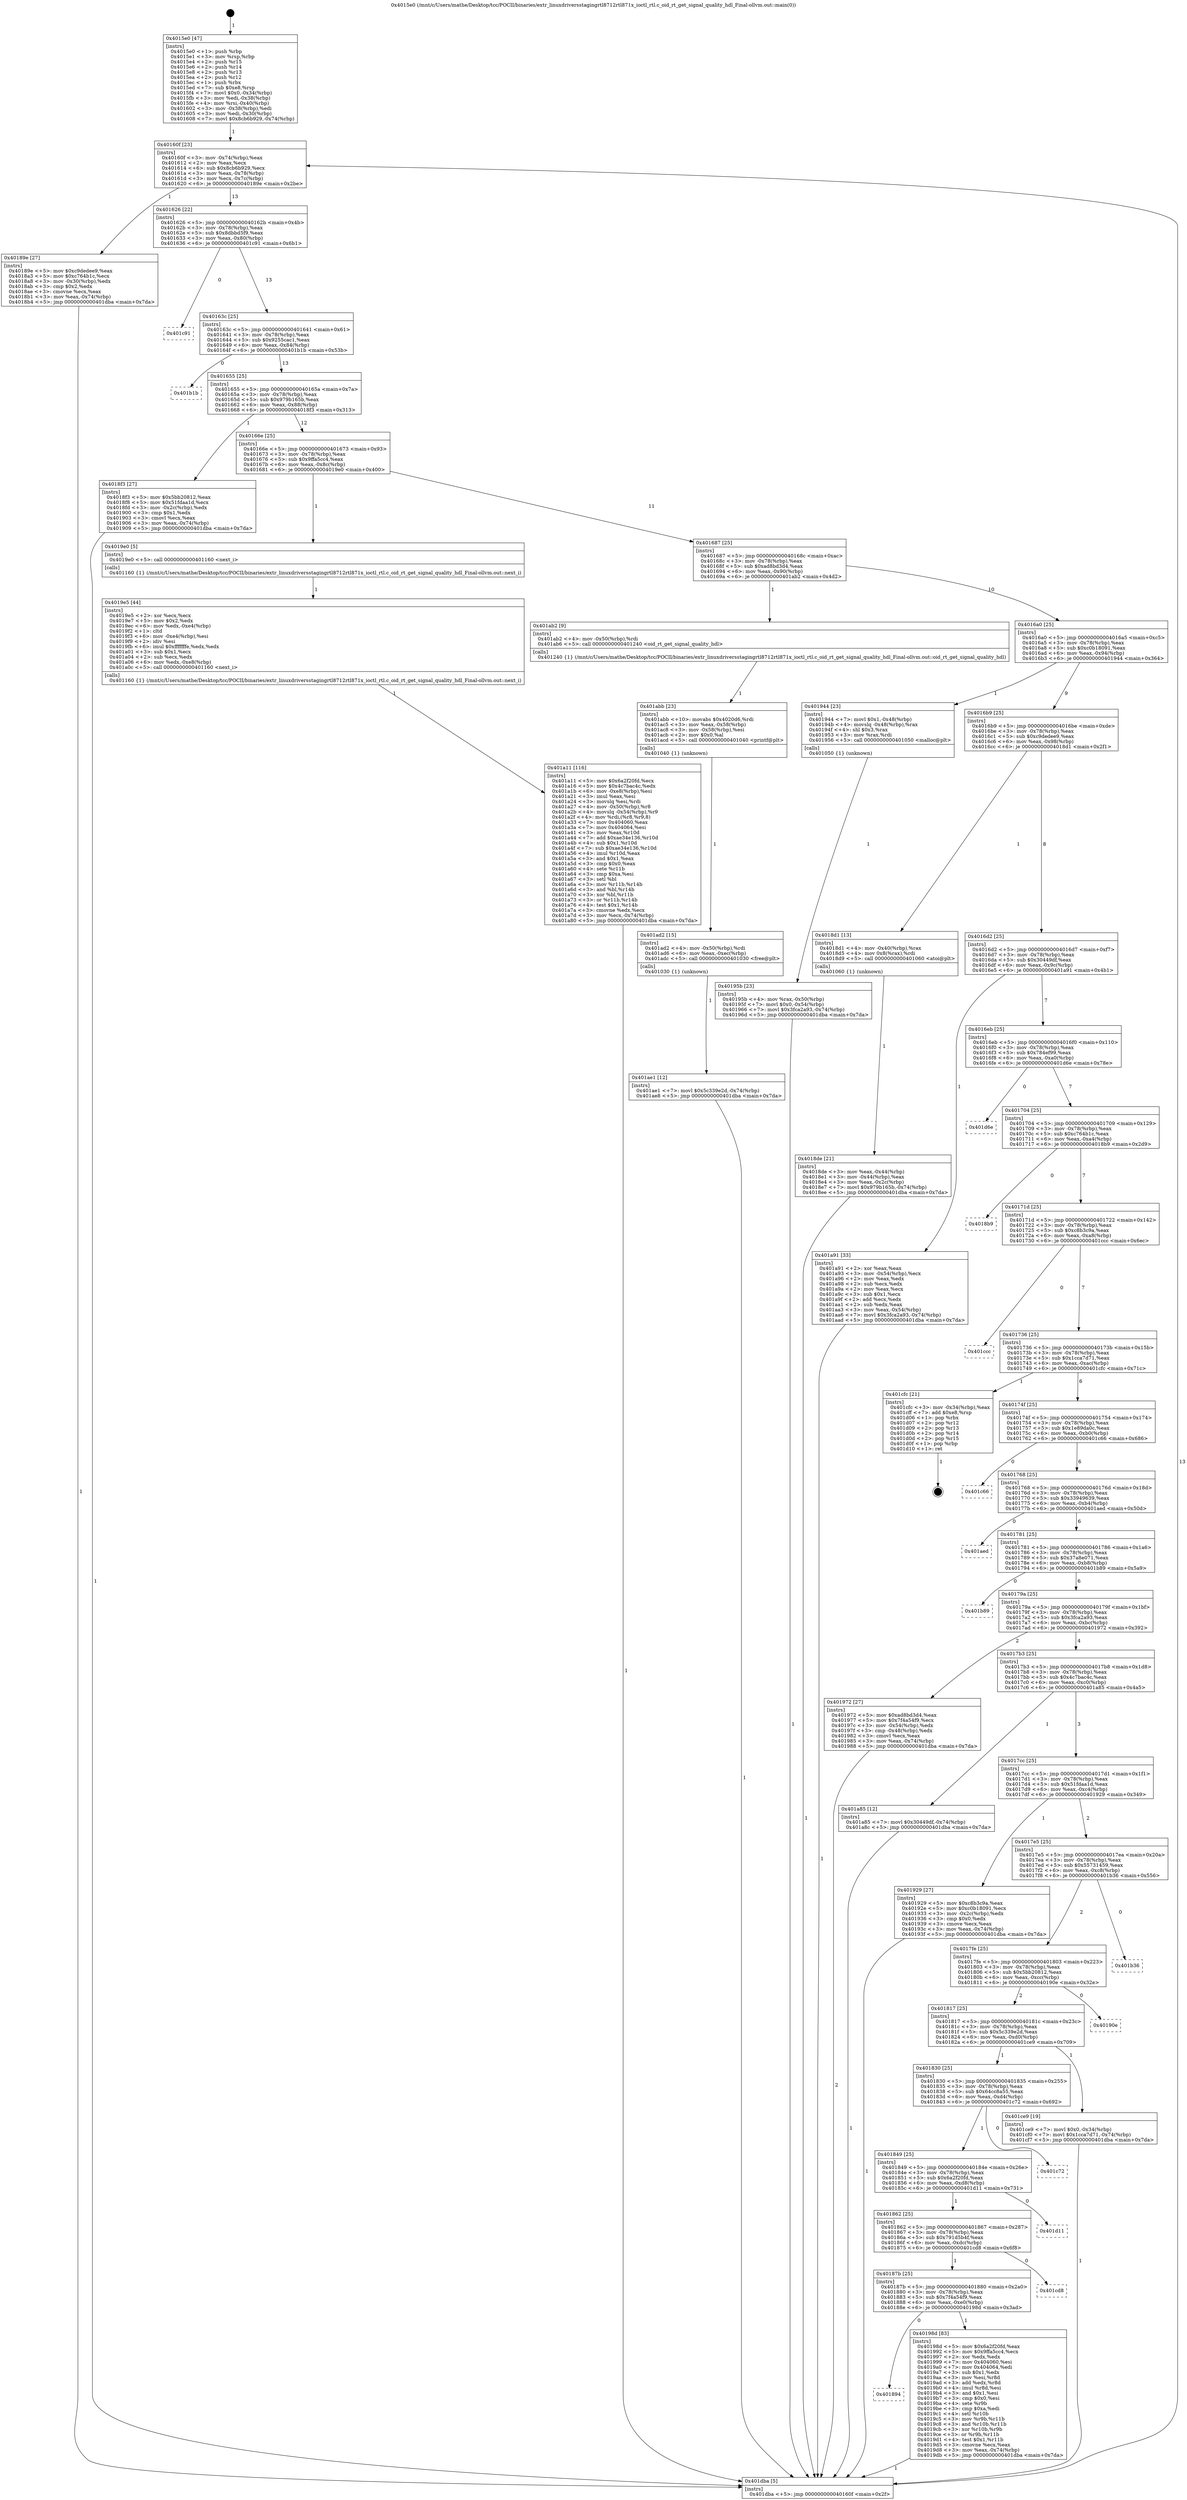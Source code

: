 digraph "0x4015e0" {
  label = "0x4015e0 (/mnt/c/Users/mathe/Desktop/tcc/POCII/binaries/extr_linuxdriversstagingrtl8712rtl871x_ioctl_rtl.c_oid_rt_get_signal_quality_hdl_Final-ollvm.out::main(0))"
  labelloc = "t"
  node[shape=record]

  Entry [label="",width=0.3,height=0.3,shape=circle,fillcolor=black,style=filled]
  "0x40160f" [label="{
     0x40160f [23]\l
     | [instrs]\l
     &nbsp;&nbsp;0x40160f \<+3\>: mov -0x74(%rbp),%eax\l
     &nbsp;&nbsp;0x401612 \<+2\>: mov %eax,%ecx\l
     &nbsp;&nbsp;0x401614 \<+6\>: sub $0x8cb6b929,%ecx\l
     &nbsp;&nbsp;0x40161a \<+3\>: mov %eax,-0x78(%rbp)\l
     &nbsp;&nbsp;0x40161d \<+3\>: mov %ecx,-0x7c(%rbp)\l
     &nbsp;&nbsp;0x401620 \<+6\>: je 000000000040189e \<main+0x2be\>\l
  }"]
  "0x40189e" [label="{
     0x40189e [27]\l
     | [instrs]\l
     &nbsp;&nbsp;0x40189e \<+5\>: mov $0xc9dedee9,%eax\l
     &nbsp;&nbsp;0x4018a3 \<+5\>: mov $0xc764b1c,%ecx\l
     &nbsp;&nbsp;0x4018a8 \<+3\>: mov -0x30(%rbp),%edx\l
     &nbsp;&nbsp;0x4018ab \<+3\>: cmp $0x2,%edx\l
     &nbsp;&nbsp;0x4018ae \<+3\>: cmovne %ecx,%eax\l
     &nbsp;&nbsp;0x4018b1 \<+3\>: mov %eax,-0x74(%rbp)\l
     &nbsp;&nbsp;0x4018b4 \<+5\>: jmp 0000000000401dba \<main+0x7da\>\l
  }"]
  "0x401626" [label="{
     0x401626 [22]\l
     | [instrs]\l
     &nbsp;&nbsp;0x401626 \<+5\>: jmp 000000000040162b \<main+0x4b\>\l
     &nbsp;&nbsp;0x40162b \<+3\>: mov -0x78(%rbp),%eax\l
     &nbsp;&nbsp;0x40162e \<+5\>: sub $0x8dbbd5f9,%eax\l
     &nbsp;&nbsp;0x401633 \<+3\>: mov %eax,-0x80(%rbp)\l
     &nbsp;&nbsp;0x401636 \<+6\>: je 0000000000401c91 \<main+0x6b1\>\l
  }"]
  "0x401dba" [label="{
     0x401dba [5]\l
     | [instrs]\l
     &nbsp;&nbsp;0x401dba \<+5\>: jmp 000000000040160f \<main+0x2f\>\l
  }"]
  "0x4015e0" [label="{
     0x4015e0 [47]\l
     | [instrs]\l
     &nbsp;&nbsp;0x4015e0 \<+1\>: push %rbp\l
     &nbsp;&nbsp;0x4015e1 \<+3\>: mov %rsp,%rbp\l
     &nbsp;&nbsp;0x4015e4 \<+2\>: push %r15\l
     &nbsp;&nbsp;0x4015e6 \<+2\>: push %r14\l
     &nbsp;&nbsp;0x4015e8 \<+2\>: push %r13\l
     &nbsp;&nbsp;0x4015ea \<+2\>: push %r12\l
     &nbsp;&nbsp;0x4015ec \<+1\>: push %rbx\l
     &nbsp;&nbsp;0x4015ed \<+7\>: sub $0xe8,%rsp\l
     &nbsp;&nbsp;0x4015f4 \<+7\>: movl $0x0,-0x34(%rbp)\l
     &nbsp;&nbsp;0x4015fb \<+3\>: mov %edi,-0x38(%rbp)\l
     &nbsp;&nbsp;0x4015fe \<+4\>: mov %rsi,-0x40(%rbp)\l
     &nbsp;&nbsp;0x401602 \<+3\>: mov -0x38(%rbp),%edi\l
     &nbsp;&nbsp;0x401605 \<+3\>: mov %edi,-0x30(%rbp)\l
     &nbsp;&nbsp;0x401608 \<+7\>: movl $0x8cb6b929,-0x74(%rbp)\l
  }"]
  Exit [label="",width=0.3,height=0.3,shape=circle,fillcolor=black,style=filled,peripheries=2]
  "0x401c91" [label="{
     0x401c91\l
  }", style=dashed]
  "0x40163c" [label="{
     0x40163c [25]\l
     | [instrs]\l
     &nbsp;&nbsp;0x40163c \<+5\>: jmp 0000000000401641 \<main+0x61\>\l
     &nbsp;&nbsp;0x401641 \<+3\>: mov -0x78(%rbp),%eax\l
     &nbsp;&nbsp;0x401644 \<+5\>: sub $0x9255cac1,%eax\l
     &nbsp;&nbsp;0x401649 \<+6\>: mov %eax,-0x84(%rbp)\l
     &nbsp;&nbsp;0x40164f \<+6\>: je 0000000000401b1b \<main+0x53b\>\l
  }"]
  "0x401ae1" [label="{
     0x401ae1 [12]\l
     | [instrs]\l
     &nbsp;&nbsp;0x401ae1 \<+7\>: movl $0x5c339e2d,-0x74(%rbp)\l
     &nbsp;&nbsp;0x401ae8 \<+5\>: jmp 0000000000401dba \<main+0x7da\>\l
  }"]
  "0x401b1b" [label="{
     0x401b1b\l
  }", style=dashed]
  "0x401655" [label="{
     0x401655 [25]\l
     | [instrs]\l
     &nbsp;&nbsp;0x401655 \<+5\>: jmp 000000000040165a \<main+0x7a\>\l
     &nbsp;&nbsp;0x40165a \<+3\>: mov -0x78(%rbp),%eax\l
     &nbsp;&nbsp;0x40165d \<+5\>: sub $0x979b165b,%eax\l
     &nbsp;&nbsp;0x401662 \<+6\>: mov %eax,-0x88(%rbp)\l
     &nbsp;&nbsp;0x401668 \<+6\>: je 00000000004018f3 \<main+0x313\>\l
  }"]
  "0x401ad2" [label="{
     0x401ad2 [15]\l
     | [instrs]\l
     &nbsp;&nbsp;0x401ad2 \<+4\>: mov -0x50(%rbp),%rdi\l
     &nbsp;&nbsp;0x401ad6 \<+6\>: mov %eax,-0xec(%rbp)\l
     &nbsp;&nbsp;0x401adc \<+5\>: call 0000000000401030 \<free@plt\>\l
     | [calls]\l
     &nbsp;&nbsp;0x401030 \{1\} (unknown)\l
  }"]
  "0x4018f3" [label="{
     0x4018f3 [27]\l
     | [instrs]\l
     &nbsp;&nbsp;0x4018f3 \<+5\>: mov $0x5bb20812,%eax\l
     &nbsp;&nbsp;0x4018f8 \<+5\>: mov $0x51fdaa1d,%ecx\l
     &nbsp;&nbsp;0x4018fd \<+3\>: mov -0x2c(%rbp),%edx\l
     &nbsp;&nbsp;0x401900 \<+3\>: cmp $0x1,%edx\l
     &nbsp;&nbsp;0x401903 \<+3\>: cmovl %ecx,%eax\l
     &nbsp;&nbsp;0x401906 \<+3\>: mov %eax,-0x74(%rbp)\l
     &nbsp;&nbsp;0x401909 \<+5\>: jmp 0000000000401dba \<main+0x7da\>\l
  }"]
  "0x40166e" [label="{
     0x40166e [25]\l
     | [instrs]\l
     &nbsp;&nbsp;0x40166e \<+5\>: jmp 0000000000401673 \<main+0x93\>\l
     &nbsp;&nbsp;0x401673 \<+3\>: mov -0x78(%rbp),%eax\l
     &nbsp;&nbsp;0x401676 \<+5\>: sub $0x9ffa5cc4,%eax\l
     &nbsp;&nbsp;0x40167b \<+6\>: mov %eax,-0x8c(%rbp)\l
     &nbsp;&nbsp;0x401681 \<+6\>: je 00000000004019e0 \<main+0x400\>\l
  }"]
  "0x401abb" [label="{
     0x401abb [23]\l
     | [instrs]\l
     &nbsp;&nbsp;0x401abb \<+10\>: movabs $0x4020d6,%rdi\l
     &nbsp;&nbsp;0x401ac5 \<+3\>: mov %eax,-0x58(%rbp)\l
     &nbsp;&nbsp;0x401ac8 \<+3\>: mov -0x58(%rbp),%esi\l
     &nbsp;&nbsp;0x401acb \<+2\>: mov $0x0,%al\l
     &nbsp;&nbsp;0x401acd \<+5\>: call 0000000000401040 \<printf@plt\>\l
     | [calls]\l
     &nbsp;&nbsp;0x401040 \{1\} (unknown)\l
  }"]
  "0x4019e0" [label="{
     0x4019e0 [5]\l
     | [instrs]\l
     &nbsp;&nbsp;0x4019e0 \<+5\>: call 0000000000401160 \<next_i\>\l
     | [calls]\l
     &nbsp;&nbsp;0x401160 \{1\} (/mnt/c/Users/mathe/Desktop/tcc/POCII/binaries/extr_linuxdriversstagingrtl8712rtl871x_ioctl_rtl.c_oid_rt_get_signal_quality_hdl_Final-ollvm.out::next_i)\l
  }"]
  "0x401687" [label="{
     0x401687 [25]\l
     | [instrs]\l
     &nbsp;&nbsp;0x401687 \<+5\>: jmp 000000000040168c \<main+0xac\>\l
     &nbsp;&nbsp;0x40168c \<+3\>: mov -0x78(%rbp),%eax\l
     &nbsp;&nbsp;0x40168f \<+5\>: sub $0xad8bd3d4,%eax\l
     &nbsp;&nbsp;0x401694 \<+6\>: mov %eax,-0x90(%rbp)\l
     &nbsp;&nbsp;0x40169a \<+6\>: je 0000000000401ab2 \<main+0x4d2\>\l
  }"]
  "0x401a11" [label="{
     0x401a11 [116]\l
     | [instrs]\l
     &nbsp;&nbsp;0x401a11 \<+5\>: mov $0x6a2f20fd,%ecx\l
     &nbsp;&nbsp;0x401a16 \<+5\>: mov $0x4c7bac4c,%edx\l
     &nbsp;&nbsp;0x401a1b \<+6\>: mov -0xe8(%rbp),%esi\l
     &nbsp;&nbsp;0x401a21 \<+3\>: imul %eax,%esi\l
     &nbsp;&nbsp;0x401a24 \<+3\>: movslq %esi,%rdi\l
     &nbsp;&nbsp;0x401a27 \<+4\>: mov -0x50(%rbp),%r8\l
     &nbsp;&nbsp;0x401a2b \<+4\>: movslq -0x54(%rbp),%r9\l
     &nbsp;&nbsp;0x401a2f \<+4\>: mov %rdi,(%r8,%r9,8)\l
     &nbsp;&nbsp;0x401a33 \<+7\>: mov 0x404060,%eax\l
     &nbsp;&nbsp;0x401a3a \<+7\>: mov 0x404064,%esi\l
     &nbsp;&nbsp;0x401a41 \<+3\>: mov %eax,%r10d\l
     &nbsp;&nbsp;0x401a44 \<+7\>: add $0xae34e136,%r10d\l
     &nbsp;&nbsp;0x401a4b \<+4\>: sub $0x1,%r10d\l
     &nbsp;&nbsp;0x401a4f \<+7\>: sub $0xae34e136,%r10d\l
     &nbsp;&nbsp;0x401a56 \<+4\>: imul %r10d,%eax\l
     &nbsp;&nbsp;0x401a5a \<+3\>: and $0x1,%eax\l
     &nbsp;&nbsp;0x401a5d \<+3\>: cmp $0x0,%eax\l
     &nbsp;&nbsp;0x401a60 \<+4\>: sete %r11b\l
     &nbsp;&nbsp;0x401a64 \<+3\>: cmp $0xa,%esi\l
     &nbsp;&nbsp;0x401a67 \<+3\>: setl %bl\l
     &nbsp;&nbsp;0x401a6a \<+3\>: mov %r11b,%r14b\l
     &nbsp;&nbsp;0x401a6d \<+3\>: and %bl,%r14b\l
     &nbsp;&nbsp;0x401a70 \<+3\>: xor %bl,%r11b\l
     &nbsp;&nbsp;0x401a73 \<+3\>: or %r11b,%r14b\l
     &nbsp;&nbsp;0x401a76 \<+4\>: test $0x1,%r14b\l
     &nbsp;&nbsp;0x401a7a \<+3\>: cmovne %edx,%ecx\l
     &nbsp;&nbsp;0x401a7d \<+3\>: mov %ecx,-0x74(%rbp)\l
     &nbsp;&nbsp;0x401a80 \<+5\>: jmp 0000000000401dba \<main+0x7da\>\l
  }"]
  "0x401ab2" [label="{
     0x401ab2 [9]\l
     | [instrs]\l
     &nbsp;&nbsp;0x401ab2 \<+4\>: mov -0x50(%rbp),%rdi\l
     &nbsp;&nbsp;0x401ab6 \<+5\>: call 0000000000401240 \<oid_rt_get_signal_quality_hdl\>\l
     | [calls]\l
     &nbsp;&nbsp;0x401240 \{1\} (/mnt/c/Users/mathe/Desktop/tcc/POCII/binaries/extr_linuxdriversstagingrtl8712rtl871x_ioctl_rtl.c_oid_rt_get_signal_quality_hdl_Final-ollvm.out::oid_rt_get_signal_quality_hdl)\l
  }"]
  "0x4016a0" [label="{
     0x4016a0 [25]\l
     | [instrs]\l
     &nbsp;&nbsp;0x4016a0 \<+5\>: jmp 00000000004016a5 \<main+0xc5\>\l
     &nbsp;&nbsp;0x4016a5 \<+3\>: mov -0x78(%rbp),%eax\l
     &nbsp;&nbsp;0x4016a8 \<+5\>: sub $0xc0b18091,%eax\l
     &nbsp;&nbsp;0x4016ad \<+6\>: mov %eax,-0x94(%rbp)\l
     &nbsp;&nbsp;0x4016b3 \<+6\>: je 0000000000401944 \<main+0x364\>\l
  }"]
  "0x4019e5" [label="{
     0x4019e5 [44]\l
     | [instrs]\l
     &nbsp;&nbsp;0x4019e5 \<+2\>: xor %ecx,%ecx\l
     &nbsp;&nbsp;0x4019e7 \<+5\>: mov $0x2,%edx\l
     &nbsp;&nbsp;0x4019ec \<+6\>: mov %edx,-0xe4(%rbp)\l
     &nbsp;&nbsp;0x4019f2 \<+1\>: cltd\l
     &nbsp;&nbsp;0x4019f3 \<+6\>: mov -0xe4(%rbp),%esi\l
     &nbsp;&nbsp;0x4019f9 \<+2\>: idiv %esi\l
     &nbsp;&nbsp;0x4019fb \<+6\>: imul $0xfffffffe,%edx,%edx\l
     &nbsp;&nbsp;0x401a01 \<+3\>: sub $0x1,%ecx\l
     &nbsp;&nbsp;0x401a04 \<+2\>: sub %ecx,%edx\l
     &nbsp;&nbsp;0x401a06 \<+6\>: mov %edx,-0xe8(%rbp)\l
     &nbsp;&nbsp;0x401a0c \<+5\>: call 0000000000401160 \<next_i\>\l
     | [calls]\l
     &nbsp;&nbsp;0x401160 \{1\} (/mnt/c/Users/mathe/Desktop/tcc/POCII/binaries/extr_linuxdriversstagingrtl8712rtl871x_ioctl_rtl.c_oid_rt_get_signal_quality_hdl_Final-ollvm.out::next_i)\l
  }"]
  "0x401944" [label="{
     0x401944 [23]\l
     | [instrs]\l
     &nbsp;&nbsp;0x401944 \<+7\>: movl $0x1,-0x48(%rbp)\l
     &nbsp;&nbsp;0x40194b \<+4\>: movslq -0x48(%rbp),%rax\l
     &nbsp;&nbsp;0x40194f \<+4\>: shl $0x3,%rax\l
     &nbsp;&nbsp;0x401953 \<+3\>: mov %rax,%rdi\l
     &nbsp;&nbsp;0x401956 \<+5\>: call 0000000000401050 \<malloc@plt\>\l
     | [calls]\l
     &nbsp;&nbsp;0x401050 \{1\} (unknown)\l
  }"]
  "0x4016b9" [label="{
     0x4016b9 [25]\l
     | [instrs]\l
     &nbsp;&nbsp;0x4016b9 \<+5\>: jmp 00000000004016be \<main+0xde\>\l
     &nbsp;&nbsp;0x4016be \<+3\>: mov -0x78(%rbp),%eax\l
     &nbsp;&nbsp;0x4016c1 \<+5\>: sub $0xc9dedee9,%eax\l
     &nbsp;&nbsp;0x4016c6 \<+6\>: mov %eax,-0x98(%rbp)\l
     &nbsp;&nbsp;0x4016cc \<+6\>: je 00000000004018d1 \<main+0x2f1\>\l
  }"]
  "0x401894" [label="{
     0x401894\l
  }", style=dashed]
  "0x4018d1" [label="{
     0x4018d1 [13]\l
     | [instrs]\l
     &nbsp;&nbsp;0x4018d1 \<+4\>: mov -0x40(%rbp),%rax\l
     &nbsp;&nbsp;0x4018d5 \<+4\>: mov 0x8(%rax),%rdi\l
     &nbsp;&nbsp;0x4018d9 \<+5\>: call 0000000000401060 \<atoi@plt\>\l
     | [calls]\l
     &nbsp;&nbsp;0x401060 \{1\} (unknown)\l
  }"]
  "0x4016d2" [label="{
     0x4016d2 [25]\l
     | [instrs]\l
     &nbsp;&nbsp;0x4016d2 \<+5\>: jmp 00000000004016d7 \<main+0xf7\>\l
     &nbsp;&nbsp;0x4016d7 \<+3\>: mov -0x78(%rbp),%eax\l
     &nbsp;&nbsp;0x4016da \<+5\>: sub $0x30449df,%eax\l
     &nbsp;&nbsp;0x4016df \<+6\>: mov %eax,-0x9c(%rbp)\l
     &nbsp;&nbsp;0x4016e5 \<+6\>: je 0000000000401a91 \<main+0x4b1\>\l
  }"]
  "0x4018de" [label="{
     0x4018de [21]\l
     | [instrs]\l
     &nbsp;&nbsp;0x4018de \<+3\>: mov %eax,-0x44(%rbp)\l
     &nbsp;&nbsp;0x4018e1 \<+3\>: mov -0x44(%rbp),%eax\l
     &nbsp;&nbsp;0x4018e4 \<+3\>: mov %eax,-0x2c(%rbp)\l
     &nbsp;&nbsp;0x4018e7 \<+7\>: movl $0x979b165b,-0x74(%rbp)\l
     &nbsp;&nbsp;0x4018ee \<+5\>: jmp 0000000000401dba \<main+0x7da\>\l
  }"]
  "0x40198d" [label="{
     0x40198d [83]\l
     | [instrs]\l
     &nbsp;&nbsp;0x40198d \<+5\>: mov $0x6a2f20fd,%eax\l
     &nbsp;&nbsp;0x401992 \<+5\>: mov $0x9ffa5cc4,%ecx\l
     &nbsp;&nbsp;0x401997 \<+2\>: xor %edx,%edx\l
     &nbsp;&nbsp;0x401999 \<+7\>: mov 0x404060,%esi\l
     &nbsp;&nbsp;0x4019a0 \<+7\>: mov 0x404064,%edi\l
     &nbsp;&nbsp;0x4019a7 \<+3\>: sub $0x1,%edx\l
     &nbsp;&nbsp;0x4019aa \<+3\>: mov %esi,%r8d\l
     &nbsp;&nbsp;0x4019ad \<+3\>: add %edx,%r8d\l
     &nbsp;&nbsp;0x4019b0 \<+4\>: imul %r8d,%esi\l
     &nbsp;&nbsp;0x4019b4 \<+3\>: and $0x1,%esi\l
     &nbsp;&nbsp;0x4019b7 \<+3\>: cmp $0x0,%esi\l
     &nbsp;&nbsp;0x4019ba \<+4\>: sete %r9b\l
     &nbsp;&nbsp;0x4019be \<+3\>: cmp $0xa,%edi\l
     &nbsp;&nbsp;0x4019c1 \<+4\>: setl %r10b\l
     &nbsp;&nbsp;0x4019c5 \<+3\>: mov %r9b,%r11b\l
     &nbsp;&nbsp;0x4019c8 \<+3\>: and %r10b,%r11b\l
     &nbsp;&nbsp;0x4019cb \<+3\>: xor %r10b,%r9b\l
     &nbsp;&nbsp;0x4019ce \<+3\>: or %r9b,%r11b\l
     &nbsp;&nbsp;0x4019d1 \<+4\>: test $0x1,%r11b\l
     &nbsp;&nbsp;0x4019d5 \<+3\>: cmovne %ecx,%eax\l
     &nbsp;&nbsp;0x4019d8 \<+3\>: mov %eax,-0x74(%rbp)\l
     &nbsp;&nbsp;0x4019db \<+5\>: jmp 0000000000401dba \<main+0x7da\>\l
  }"]
  "0x401a91" [label="{
     0x401a91 [33]\l
     | [instrs]\l
     &nbsp;&nbsp;0x401a91 \<+2\>: xor %eax,%eax\l
     &nbsp;&nbsp;0x401a93 \<+3\>: mov -0x54(%rbp),%ecx\l
     &nbsp;&nbsp;0x401a96 \<+2\>: mov %eax,%edx\l
     &nbsp;&nbsp;0x401a98 \<+2\>: sub %ecx,%edx\l
     &nbsp;&nbsp;0x401a9a \<+2\>: mov %eax,%ecx\l
     &nbsp;&nbsp;0x401a9c \<+3\>: sub $0x1,%ecx\l
     &nbsp;&nbsp;0x401a9f \<+2\>: add %ecx,%edx\l
     &nbsp;&nbsp;0x401aa1 \<+2\>: sub %edx,%eax\l
     &nbsp;&nbsp;0x401aa3 \<+3\>: mov %eax,-0x54(%rbp)\l
     &nbsp;&nbsp;0x401aa6 \<+7\>: movl $0x3fca2a93,-0x74(%rbp)\l
     &nbsp;&nbsp;0x401aad \<+5\>: jmp 0000000000401dba \<main+0x7da\>\l
  }"]
  "0x4016eb" [label="{
     0x4016eb [25]\l
     | [instrs]\l
     &nbsp;&nbsp;0x4016eb \<+5\>: jmp 00000000004016f0 \<main+0x110\>\l
     &nbsp;&nbsp;0x4016f0 \<+3\>: mov -0x78(%rbp),%eax\l
     &nbsp;&nbsp;0x4016f3 \<+5\>: sub $0x784ef99,%eax\l
     &nbsp;&nbsp;0x4016f8 \<+6\>: mov %eax,-0xa0(%rbp)\l
     &nbsp;&nbsp;0x4016fe \<+6\>: je 0000000000401d6e \<main+0x78e\>\l
  }"]
  "0x40187b" [label="{
     0x40187b [25]\l
     | [instrs]\l
     &nbsp;&nbsp;0x40187b \<+5\>: jmp 0000000000401880 \<main+0x2a0\>\l
     &nbsp;&nbsp;0x401880 \<+3\>: mov -0x78(%rbp),%eax\l
     &nbsp;&nbsp;0x401883 \<+5\>: sub $0x7f4a54f9,%eax\l
     &nbsp;&nbsp;0x401888 \<+6\>: mov %eax,-0xe0(%rbp)\l
     &nbsp;&nbsp;0x40188e \<+6\>: je 000000000040198d \<main+0x3ad\>\l
  }"]
  "0x401d6e" [label="{
     0x401d6e\l
  }", style=dashed]
  "0x401704" [label="{
     0x401704 [25]\l
     | [instrs]\l
     &nbsp;&nbsp;0x401704 \<+5\>: jmp 0000000000401709 \<main+0x129\>\l
     &nbsp;&nbsp;0x401709 \<+3\>: mov -0x78(%rbp),%eax\l
     &nbsp;&nbsp;0x40170c \<+5\>: sub $0xc764b1c,%eax\l
     &nbsp;&nbsp;0x401711 \<+6\>: mov %eax,-0xa4(%rbp)\l
     &nbsp;&nbsp;0x401717 \<+6\>: je 00000000004018b9 \<main+0x2d9\>\l
  }"]
  "0x401cd8" [label="{
     0x401cd8\l
  }", style=dashed]
  "0x4018b9" [label="{
     0x4018b9\l
  }", style=dashed]
  "0x40171d" [label="{
     0x40171d [25]\l
     | [instrs]\l
     &nbsp;&nbsp;0x40171d \<+5\>: jmp 0000000000401722 \<main+0x142\>\l
     &nbsp;&nbsp;0x401722 \<+3\>: mov -0x78(%rbp),%eax\l
     &nbsp;&nbsp;0x401725 \<+5\>: sub $0xc8b3c9a,%eax\l
     &nbsp;&nbsp;0x40172a \<+6\>: mov %eax,-0xa8(%rbp)\l
     &nbsp;&nbsp;0x401730 \<+6\>: je 0000000000401ccc \<main+0x6ec\>\l
  }"]
  "0x401862" [label="{
     0x401862 [25]\l
     | [instrs]\l
     &nbsp;&nbsp;0x401862 \<+5\>: jmp 0000000000401867 \<main+0x287\>\l
     &nbsp;&nbsp;0x401867 \<+3\>: mov -0x78(%rbp),%eax\l
     &nbsp;&nbsp;0x40186a \<+5\>: sub $0x791d5b4f,%eax\l
     &nbsp;&nbsp;0x40186f \<+6\>: mov %eax,-0xdc(%rbp)\l
     &nbsp;&nbsp;0x401875 \<+6\>: je 0000000000401cd8 \<main+0x6f8\>\l
  }"]
  "0x401ccc" [label="{
     0x401ccc\l
  }", style=dashed]
  "0x401736" [label="{
     0x401736 [25]\l
     | [instrs]\l
     &nbsp;&nbsp;0x401736 \<+5\>: jmp 000000000040173b \<main+0x15b\>\l
     &nbsp;&nbsp;0x40173b \<+3\>: mov -0x78(%rbp),%eax\l
     &nbsp;&nbsp;0x40173e \<+5\>: sub $0x1cca7d71,%eax\l
     &nbsp;&nbsp;0x401743 \<+6\>: mov %eax,-0xac(%rbp)\l
     &nbsp;&nbsp;0x401749 \<+6\>: je 0000000000401cfc \<main+0x71c\>\l
  }"]
  "0x401d11" [label="{
     0x401d11\l
  }", style=dashed]
  "0x401cfc" [label="{
     0x401cfc [21]\l
     | [instrs]\l
     &nbsp;&nbsp;0x401cfc \<+3\>: mov -0x34(%rbp),%eax\l
     &nbsp;&nbsp;0x401cff \<+7\>: add $0xe8,%rsp\l
     &nbsp;&nbsp;0x401d06 \<+1\>: pop %rbx\l
     &nbsp;&nbsp;0x401d07 \<+2\>: pop %r12\l
     &nbsp;&nbsp;0x401d09 \<+2\>: pop %r13\l
     &nbsp;&nbsp;0x401d0b \<+2\>: pop %r14\l
     &nbsp;&nbsp;0x401d0d \<+2\>: pop %r15\l
     &nbsp;&nbsp;0x401d0f \<+1\>: pop %rbp\l
     &nbsp;&nbsp;0x401d10 \<+1\>: ret\l
  }"]
  "0x40174f" [label="{
     0x40174f [25]\l
     | [instrs]\l
     &nbsp;&nbsp;0x40174f \<+5\>: jmp 0000000000401754 \<main+0x174\>\l
     &nbsp;&nbsp;0x401754 \<+3\>: mov -0x78(%rbp),%eax\l
     &nbsp;&nbsp;0x401757 \<+5\>: sub $0x1e89da0c,%eax\l
     &nbsp;&nbsp;0x40175c \<+6\>: mov %eax,-0xb0(%rbp)\l
     &nbsp;&nbsp;0x401762 \<+6\>: je 0000000000401c66 \<main+0x686\>\l
  }"]
  "0x401849" [label="{
     0x401849 [25]\l
     | [instrs]\l
     &nbsp;&nbsp;0x401849 \<+5\>: jmp 000000000040184e \<main+0x26e\>\l
     &nbsp;&nbsp;0x40184e \<+3\>: mov -0x78(%rbp),%eax\l
     &nbsp;&nbsp;0x401851 \<+5\>: sub $0x6a2f20fd,%eax\l
     &nbsp;&nbsp;0x401856 \<+6\>: mov %eax,-0xd8(%rbp)\l
     &nbsp;&nbsp;0x40185c \<+6\>: je 0000000000401d11 \<main+0x731\>\l
  }"]
  "0x401c66" [label="{
     0x401c66\l
  }", style=dashed]
  "0x401768" [label="{
     0x401768 [25]\l
     | [instrs]\l
     &nbsp;&nbsp;0x401768 \<+5\>: jmp 000000000040176d \<main+0x18d\>\l
     &nbsp;&nbsp;0x40176d \<+3\>: mov -0x78(%rbp),%eax\l
     &nbsp;&nbsp;0x401770 \<+5\>: sub $0x33949639,%eax\l
     &nbsp;&nbsp;0x401775 \<+6\>: mov %eax,-0xb4(%rbp)\l
     &nbsp;&nbsp;0x40177b \<+6\>: je 0000000000401aed \<main+0x50d\>\l
  }"]
  "0x401c72" [label="{
     0x401c72\l
  }", style=dashed]
  "0x401aed" [label="{
     0x401aed\l
  }", style=dashed]
  "0x401781" [label="{
     0x401781 [25]\l
     | [instrs]\l
     &nbsp;&nbsp;0x401781 \<+5\>: jmp 0000000000401786 \<main+0x1a6\>\l
     &nbsp;&nbsp;0x401786 \<+3\>: mov -0x78(%rbp),%eax\l
     &nbsp;&nbsp;0x401789 \<+5\>: sub $0x37a8e071,%eax\l
     &nbsp;&nbsp;0x40178e \<+6\>: mov %eax,-0xb8(%rbp)\l
     &nbsp;&nbsp;0x401794 \<+6\>: je 0000000000401b89 \<main+0x5a9\>\l
  }"]
  "0x401830" [label="{
     0x401830 [25]\l
     | [instrs]\l
     &nbsp;&nbsp;0x401830 \<+5\>: jmp 0000000000401835 \<main+0x255\>\l
     &nbsp;&nbsp;0x401835 \<+3\>: mov -0x78(%rbp),%eax\l
     &nbsp;&nbsp;0x401838 \<+5\>: sub $0x64cc8a55,%eax\l
     &nbsp;&nbsp;0x40183d \<+6\>: mov %eax,-0xd4(%rbp)\l
     &nbsp;&nbsp;0x401843 \<+6\>: je 0000000000401c72 \<main+0x692\>\l
  }"]
  "0x401b89" [label="{
     0x401b89\l
  }", style=dashed]
  "0x40179a" [label="{
     0x40179a [25]\l
     | [instrs]\l
     &nbsp;&nbsp;0x40179a \<+5\>: jmp 000000000040179f \<main+0x1bf\>\l
     &nbsp;&nbsp;0x40179f \<+3\>: mov -0x78(%rbp),%eax\l
     &nbsp;&nbsp;0x4017a2 \<+5\>: sub $0x3fca2a93,%eax\l
     &nbsp;&nbsp;0x4017a7 \<+6\>: mov %eax,-0xbc(%rbp)\l
     &nbsp;&nbsp;0x4017ad \<+6\>: je 0000000000401972 \<main+0x392\>\l
  }"]
  "0x401ce9" [label="{
     0x401ce9 [19]\l
     | [instrs]\l
     &nbsp;&nbsp;0x401ce9 \<+7\>: movl $0x0,-0x34(%rbp)\l
     &nbsp;&nbsp;0x401cf0 \<+7\>: movl $0x1cca7d71,-0x74(%rbp)\l
     &nbsp;&nbsp;0x401cf7 \<+5\>: jmp 0000000000401dba \<main+0x7da\>\l
  }"]
  "0x401972" [label="{
     0x401972 [27]\l
     | [instrs]\l
     &nbsp;&nbsp;0x401972 \<+5\>: mov $0xad8bd3d4,%eax\l
     &nbsp;&nbsp;0x401977 \<+5\>: mov $0x7f4a54f9,%ecx\l
     &nbsp;&nbsp;0x40197c \<+3\>: mov -0x54(%rbp),%edx\l
     &nbsp;&nbsp;0x40197f \<+3\>: cmp -0x48(%rbp),%edx\l
     &nbsp;&nbsp;0x401982 \<+3\>: cmovl %ecx,%eax\l
     &nbsp;&nbsp;0x401985 \<+3\>: mov %eax,-0x74(%rbp)\l
     &nbsp;&nbsp;0x401988 \<+5\>: jmp 0000000000401dba \<main+0x7da\>\l
  }"]
  "0x4017b3" [label="{
     0x4017b3 [25]\l
     | [instrs]\l
     &nbsp;&nbsp;0x4017b3 \<+5\>: jmp 00000000004017b8 \<main+0x1d8\>\l
     &nbsp;&nbsp;0x4017b8 \<+3\>: mov -0x78(%rbp),%eax\l
     &nbsp;&nbsp;0x4017bb \<+5\>: sub $0x4c7bac4c,%eax\l
     &nbsp;&nbsp;0x4017c0 \<+6\>: mov %eax,-0xc0(%rbp)\l
     &nbsp;&nbsp;0x4017c6 \<+6\>: je 0000000000401a85 \<main+0x4a5\>\l
  }"]
  "0x401817" [label="{
     0x401817 [25]\l
     | [instrs]\l
     &nbsp;&nbsp;0x401817 \<+5\>: jmp 000000000040181c \<main+0x23c\>\l
     &nbsp;&nbsp;0x40181c \<+3\>: mov -0x78(%rbp),%eax\l
     &nbsp;&nbsp;0x40181f \<+5\>: sub $0x5c339e2d,%eax\l
     &nbsp;&nbsp;0x401824 \<+6\>: mov %eax,-0xd0(%rbp)\l
     &nbsp;&nbsp;0x40182a \<+6\>: je 0000000000401ce9 \<main+0x709\>\l
  }"]
  "0x401a85" [label="{
     0x401a85 [12]\l
     | [instrs]\l
     &nbsp;&nbsp;0x401a85 \<+7\>: movl $0x30449df,-0x74(%rbp)\l
     &nbsp;&nbsp;0x401a8c \<+5\>: jmp 0000000000401dba \<main+0x7da\>\l
  }"]
  "0x4017cc" [label="{
     0x4017cc [25]\l
     | [instrs]\l
     &nbsp;&nbsp;0x4017cc \<+5\>: jmp 00000000004017d1 \<main+0x1f1\>\l
     &nbsp;&nbsp;0x4017d1 \<+3\>: mov -0x78(%rbp),%eax\l
     &nbsp;&nbsp;0x4017d4 \<+5\>: sub $0x51fdaa1d,%eax\l
     &nbsp;&nbsp;0x4017d9 \<+6\>: mov %eax,-0xc4(%rbp)\l
     &nbsp;&nbsp;0x4017df \<+6\>: je 0000000000401929 \<main+0x349\>\l
  }"]
  "0x40190e" [label="{
     0x40190e\l
  }", style=dashed]
  "0x401929" [label="{
     0x401929 [27]\l
     | [instrs]\l
     &nbsp;&nbsp;0x401929 \<+5\>: mov $0xc8b3c9a,%eax\l
     &nbsp;&nbsp;0x40192e \<+5\>: mov $0xc0b18091,%ecx\l
     &nbsp;&nbsp;0x401933 \<+3\>: mov -0x2c(%rbp),%edx\l
     &nbsp;&nbsp;0x401936 \<+3\>: cmp $0x0,%edx\l
     &nbsp;&nbsp;0x401939 \<+3\>: cmove %ecx,%eax\l
     &nbsp;&nbsp;0x40193c \<+3\>: mov %eax,-0x74(%rbp)\l
     &nbsp;&nbsp;0x40193f \<+5\>: jmp 0000000000401dba \<main+0x7da\>\l
  }"]
  "0x4017e5" [label="{
     0x4017e5 [25]\l
     | [instrs]\l
     &nbsp;&nbsp;0x4017e5 \<+5\>: jmp 00000000004017ea \<main+0x20a\>\l
     &nbsp;&nbsp;0x4017ea \<+3\>: mov -0x78(%rbp),%eax\l
     &nbsp;&nbsp;0x4017ed \<+5\>: sub $0x55731459,%eax\l
     &nbsp;&nbsp;0x4017f2 \<+6\>: mov %eax,-0xc8(%rbp)\l
     &nbsp;&nbsp;0x4017f8 \<+6\>: je 0000000000401b36 \<main+0x556\>\l
  }"]
  "0x40195b" [label="{
     0x40195b [23]\l
     | [instrs]\l
     &nbsp;&nbsp;0x40195b \<+4\>: mov %rax,-0x50(%rbp)\l
     &nbsp;&nbsp;0x40195f \<+7\>: movl $0x0,-0x54(%rbp)\l
     &nbsp;&nbsp;0x401966 \<+7\>: movl $0x3fca2a93,-0x74(%rbp)\l
     &nbsp;&nbsp;0x40196d \<+5\>: jmp 0000000000401dba \<main+0x7da\>\l
  }"]
  "0x4017fe" [label="{
     0x4017fe [25]\l
     | [instrs]\l
     &nbsp;&nbsp;0x4017fe \<+5\>: jmp 0000000000401803 \<main+0x223\>\l
     &nbsp;&nbsp;0x401803 \<+3\>: mov -0x78(%rbp),%eax\l
     &nbsp;&nbsp;0x401806 \<+5\>: sub $0x5bb20812,%eax\l
     &nbsp;&nbsp;0x40180b \<+6\>: mov %eax,-0xcc(%rbp)\l
     &nbsp;&nbsp;0x401811 \<+6\>: je 000000000040190e \<main+0x32e\>\l
  }"]
  "0x401b36" [label="{
     0x401b36\l
  }", style=dashed]
  Entry -> "0x4015e0" [label=" 1"]
  "0x40160f" -> "0x40189e" [label=" 1"]
  "0x40160f" -> "0x401626" [label=" 13"]
  "0x40189e" -> "0x401dba" [label=" 1"]
  "0x4015e0" -> "0x40160f" [label=" 1"]
  "0x401dba" -> "0x40160f" [label=" 13"]
  "0x401cfc" -> Exit [label=" 1"]
  "0x401626" -> "0x401c91" [label=" 0"]
  "0x401626" -> "0x40163c" [label=" 13"]
  "0x401ce9" -> "0x401dba" [label=" 1"]
  "0x40163c" -> "0x401b1b" [label=" 0"]
  "0x40163c" -> "0x401655" [label=" 13"]
  "0x401ae1" -> "0x401dba" [label=" 1"]
  "0x401655" -> "0x4018f3" [label=" 1"]
  "0x401655" -> "0x40166e" [label=" 12"]
  "0x401ad2" -> "0x401ae1" [label=" 1"]
  "0x40166e" -> "0x4019e0" [label=" 1"]
  "0x40166e" -> "0x401687" [label=" 11"]
  "0x401abb" -> "0x401ad2" [label=" 1"]
  "0x401687" -> "0x401ab2" [label=" 1"]
  "0x401687" -> "0x4016a0" [label=" 10"]
  "0x401ab2" -> "0x401abb" [label=" 1"]
  "0x4016a0" -> "0x401944" [label=" 1"]
  "0x4016a0" -> "0x4016b9" [label=" 9"]
  "0x401a91" -> "0x401dba" [label=" 1"]
  "0x4016b9" -> "0x4018d1" [label=" 1"]
  "0x4016b9" -> "0x4016d2" [label=" 8"]
  "0x4018d1" -> "0x4018de" [label=" 1"]
  "0x4018de" -> "0x401dba" [label=" 1"]
  "0x4018f3" -> "0x401dba" [label=" 1"]
  "0x401a85" -> "0x401dba" [label=" 1"]
  "0x4016d2" -> "0x401a91" [label=" 1"]
  "0x4016d2" -> "0x4016eb" [label=" 7"]
  "0x401a11" -> "0x401dba" [label=" 1"]
  "0x4016eb" -> "0x401d6e" [label=" 0"]
  "0x4016eb" -> "0x401704" [label=" 7"]
  "0x4019e0" -> "0x4019e5" [label=" 1"]
  "0x401704" -> "0x4018b9" [label=" 0"]
  "0x401704" -> "0x40171d" [label=" 7"]
  "0x40198d" -> "0x401dba" [label=" 1"]
  "0x40171d" -> "0x401ccc" [label=" 0"]
  "0x40171d" -> "0x401736" [label=" 7"]
  "0x40187b" -> "0x40198d" [label=" 1"]
  "0x401736" -> "0x401cfc" [label=" 1"]
  "0x401736" -> "0x40174f" [label=" 6"]
  "0x4019e5" -> "0x401a11" [label=" 1"]
  "0x40174f" -> "0x401c66" [label=" 0"]
  "0x40174f" -> "0x401768" [label=" 6"]
  "0x401862" -> "0x401cd8" [label=" 0"]
  "0x401768" -> "0x401aed" [label=" 0"]
  "0x401768" -> "0x401781" [label=" 6"]
  "0x40187b" -> "0x401894" [label=" 0"]
  "0x401781" -> "0x401b89" [label=" 0"]
  "0x401781" -> "0x40179a" [label=" 6"]
  "0x401849" -> "0x401d11" [label=" 0"]
  "0x40179a" -> "0x401972" [label=" 2"]
  "0x40179a" -> "0x4017b3" [label=" 4"]
  "0x401862" -> "0x40187b" [label=" 1"]
  "0x4017b3" -> "0x401a85" [label=" 1"]
  "0x4017b3" -> "0x4017cc" [label=" 3"]
  "0x401830" -> "0x401c72" [label=" 0"]
  "0x4017cc" -> "0x401929" [label=" 1"]
  "0x4017cc" -> "0x4017e5" [label=" 2"]
  "0x401929" -> "0x401dba" [label=" 1"]
  "0x401944" -> "0x40195b" [label=" 1"]
  "0x40195b" -> "0x401dba" [label=" 1"]
  "0x401972" -> "0x401dba" [label=" 2"]
  "0x401849" -> "0x401862" [label=" 1"]
  "0x4017e5" -> "0x401b36" [label=" 0"]
  "0x4017e5" -> "0x4017fe" [label=" 2"]
  "0x401817" -> "0x401830" [label=" 1"]
  "0x4017fe" -> "0x40190e" [label=" 0"]
  "0x4017fe" -> "0x401817" [label=" 2"]
  "0x401830" -> "0x401849" [label=" 1"]
  "0x401817" -> "0x401ce9" [label=" 1"]
}

